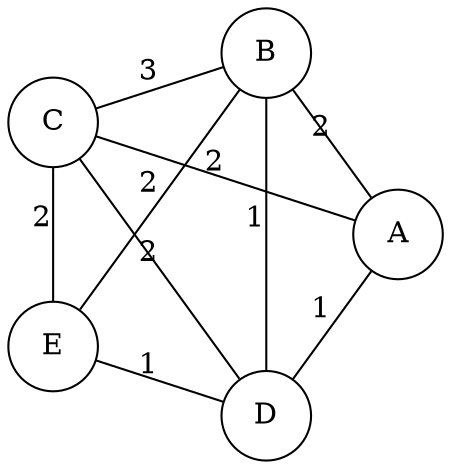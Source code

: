 graph G {
layout=circo; start=6
node[shape=circle,fixedsize=true,width=.6]
"A" -- "B"[label= "2"]
"A" -- "C"[label= "2"]
"A" -- "D"[label= "1"]
"B" -- "C"[label= "3"]
"B" -- "D"[label= "1"]
"B" -- "E"[label= "2"]
"C" -- "D"[label= "2"]
"C" -- "E"[label= "2"]
"D" -- "E"[label= "1"]
}
